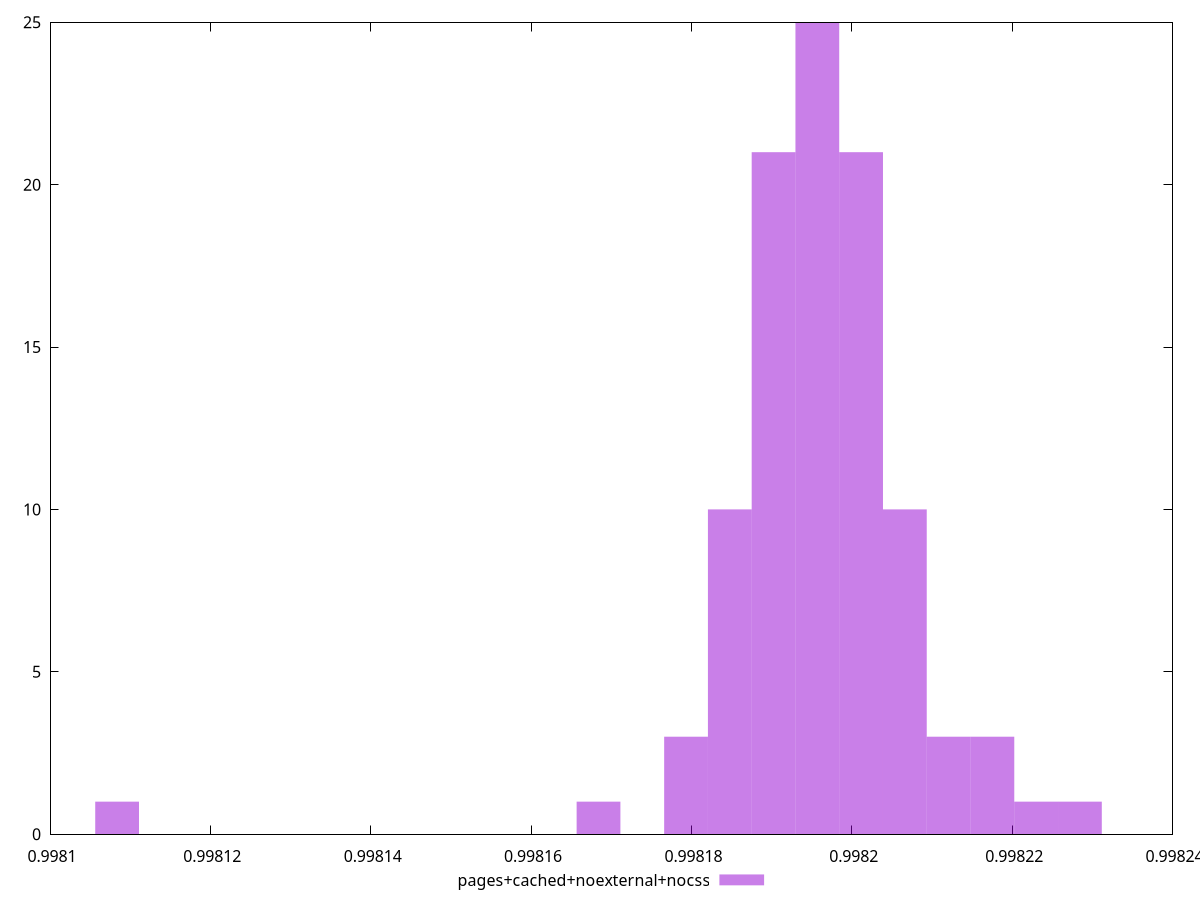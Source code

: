 $_pagesCachedNoexternalNocss <<EOF
0.9981957028225404 25
0.9981793279524995 3
0.9982011611125541 21
0.9982066194025677 10
0.9981902445325268 21
0.9982120776925814 3
0.9981847862425132 10
0.9982229942726086 1
0.998217535982595 3
0.9981684113724723 1
0.9981083701823223 1
0.9982284525626222 1
EOF
set key outside below
set terminal pngcairo
set output "report_00005_2020-11-02T22-26-11.212Z/first-cpu-idle/pages+cached+noexternal+nocss//hist.png"
set yrange [0:25]
set boxwidth 0.0000054582900136296004
set style fill transparent solid 0.5 noborder
plot $_pagesCachedNoexternalNocss title "pages+cached+noexternal+nocss" with boxes ,